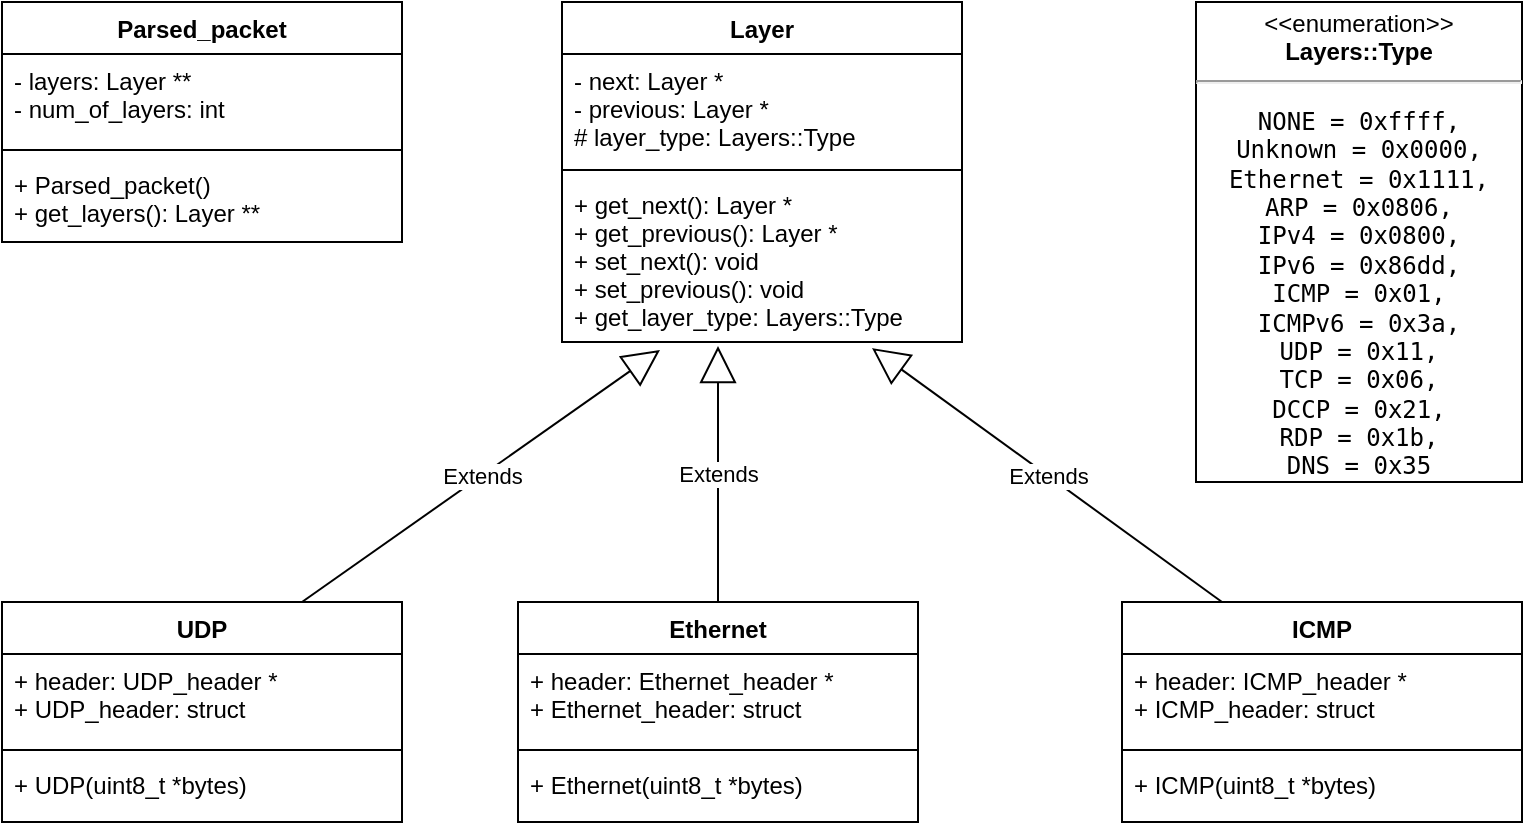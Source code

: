 <mxfile version="10.6.5" type="device"><diagram id="DxVcJa9hHQNo_-xnirct" name="Page-1"><mxGraphModel dx="1618" dy="889" grid="1" gridSize="10" guides="1" tooltips="1" connect="1" arrows="1" fold="1" page="1" pageScale="1" pageWidth="3300" pageHeight="2339" math="0" shadow="0"><root><mxCell id="0"/><mxCell id="1" parent="0"/><mxCell id="QRQhXYpDtimYK1GCvpO0-6" value="Parsed_packet" style="swimlane;fontStyle=1;align=center;verticalAlign=top;childLayout=stackLayout;horizontal=1;startSize=26;horizontalStack=0;resizeParent=1;resizeParentMax=0;resizeLast=0;collapsible=1;marginBottom=0;" vertex="1" parent="1"><mxGeometry x="40" y="44" width="200" height="120" as="geometry"/></mxCell><mxCell id="QRQhXYpDtimYK1GCvpO0-7" value="- layers: Layer **&#xA;- num_of_layers: int&#xA;" style="text;strokeColor=none;fillColor=none;align=left;verticalAlign=top;spacingLeft=4;spacingRight=4;overflow=hidden;rotatable=0;points=[[0,0.5],[1,0.5]];portConstraint=eastwest;" vertex="1" parent="QRQhXYpDtimYK1GCvpO0-6"><mxGeometry y="26" width="200" height="44" as="geometry"/></mxCell><mxCell id="QRQhXYpDtimYK1GCvpO0-8" value="" style="line;strokeWidth=1;fillColor=none;align=left;verticalAlign=middle;spacingTop=-1;spacingLeft=3;spacingRight=3;rotatable=0;labelPosition=right;points=[];portConstraint=eastwest;" vertex="1" parent="QRQhXYpDtimYK1GCvpO0-6"><mxGeometry y="70" width="200" height="8" as="geometry"/></mxCell><mxCell id="QRQhXYpDtimYK1GCvpO0-9" value="+ Parsed_packet()&#xA;+ get_layers(): Layer **&#xA;" style="text;strokeColor=none;fillColor=none;align=left;verticalAlign=top;spacingLeft=4;spacingRight=4;overflow=hidden;rotatable=0;points=[[0,0.5],[1,0.5]];portConstraint=eastwest;" vertex="1" parent="QRQhXYpDtimYK1GCvpO0-6"><mxGeometry y="78" width="200" height="42" as="geometry"/></mxCell><mxCell id="QRQhXYpDtimYK1GCvpO0-15" value="Layer" style="swimlane;fontStyle=1;align=center;verticalAlign=top;childLayout=stackLayout;horizontal=1;startSize=26;horizontalStack=0;resizeParent=1;resizeParentMax=0;resizeLast=0;collapsible=1;marginBottom=0;" vertex="1" parent="1"><mxGeometry x="320" y="44" width="200" height="170" as="geometry"/></mxCell><mxCell id="QRQhXYpDtimYK1GCvpO0-16" value="- next: Layer *&#xA;- previous: Layer *&#xA;# layer_type: Layers::Type&#xA;&#xA;" style="text;strokeColor=none;fillColor=none;align=left;verticalAlign=top;spacingLeft=4;spacingRight=4;overflow=hidden;rotatable=0;points=[[0,0.5],[1,0.5]];portConstraint=eastwest;" vertex="1" parent="QRQhXYpDtimYK1GCvpO0-15"><mxGeometry y="26" width="200" height="54" as="geometry"/></mxCell><mxCell id="QRQhXYpDtimYK1GCvpO0-17" value="" style="line;strokeWidth=1;fillColor=none;align=left;verticalAlign=middle;spacingTop=-1;spacingLeft=3;spacingRight=3;rotatable=0;labelPosition=right;points=[];portConstraint=eastwest;" vertex="1" parent="QRQhXYpDtimYK1GCvpO0-15"><mxGeometry y="80" width="200" height="8" as="geometry"/></mxCell><mxCell id="QRQhXYpDtimYK1GCvpO0-18" value="+ get_next(): Layer *&#xA;+ get_previous(): Layer *&#xA;+ set_next(): void&#xA;+ set_previous(): void&#xA;+ get_layer_type: Layers::Type&#xA;&#xA;" style="text;strokeColor=none;fillColor=none;align=left;verticalAlign=top;spacingLeft=4;spacingRight=4;overflow=hidden;rotatable=0;points=[[0,0.5],[1,0.5]];portConstraint=eastwest;" vertex="1" parent="QRQhXYpDtimYK1GCvpO0-15"><mxGeometry y="88" width="200" height="82" as="geometry"/></mxCell><mxCell id="QRQhXYpDtimYK1GCvpO0-21" value="UDP" style="swimlane;fontStyle=1;align=center;verticalAlign=top;childLayout=stackLayout;horizontal=1;startSize=26;horizontalStack=0;resizeParent=1;resizeParentMax=0;resizeLast=0;collapsible=1;marginBottom=0;" vertex="1" parent="1"><mxGeometry x="40" y="344" width="200" height="110" as="geometry"/></mxCell><mxCell id="QRQhXYpDtimYK1GCvpO0-22" value="+ header: UDP_header *&#xA;+ UDP_header: struct&#xA;&#xA;" style="text;strokeColor=none;fillColor=none;align=left;verticalAlign=top;spacingLeft=4;spacingRight=4;overflow=hidden;rotatable=0;points=[[0,0.5],[1,0.5]];portConstraint=eastwest;" vertex="1" parent="QRQhXYpDtimYK1GCvpO0-21"><mxGeometry y="26" width="200" height="44" as="geometry"/></mxCell><mxCell id="QRQhXYpDtimYK1GCvpO0-23" value="" style="line;strokeWidth=1;fillColor=none;align=left;verticalAlign=middle;spacingTop=-1;spacingLeft=3;spacingRight=3;rotatable=0;labelPosition=right;points=[];portConstraint=eastwest;" vertex="1" parent="QRQhXYpDtimYK1GCvpO0-21"><mxGeometry y="70" width="200" height="8" as="geometry"/></mxCell><mxCell id="QRQhXYpDtimYK1GCvpO0-24" value="+ UDP(uint8_t *bytes)&#xA;&#xA;" style="text;strokeColor=none;fillColor=none;align=left;verticalAlign=top;spacingLeft=4;spacingRight=4;overflow=hidden;rotatable=0;points=[[0,0.5],[1,0.5]];portConstraint=eastwest;" vertex="1" parent="QRQhXYpDtimYK1GCvpO0-21"><mxGeometry y="78" width="200" height="32" as="geometry"/></mxCell><mxCell id="QRQhXYpDtimYK1GCvpO0-28" value="Ethernet" style="swimlane;fontStyle=1;align=center;verticalAlign=top;childLayout=stackLayout;horizontal=1;startSize=26;horizontalStack=0;resizeParent=1;resizeParentMax=0;resizeLast=0;collapsible=1;marginBottom=0;" vertex="1" parent="1"><mxGeometry x="298" y="344" width="200" height="110" as="geometry"/></mxCell><mxCell id="QRQhXYpDtimYK1GCvpO0-29" value="+ header: Ethernet_header *&#xA;+ Ethernet_header: struct&#xA;&#xA;" style="text;strokeColor=none;fillColor=none;align=left;verticalAlign=top;spacingLeft=4;spacingRight=4;overflow=hidden;rotatable=0;points=[[0,0.5],[1,0.5]];portConstraint=eastwest;" vertex="1" parent="QRQhXYpDtimYK1GCvpO0-28"><mxGeometry y="26" width="200" height="44" as="geometry"/></mxCell><mxCell id="QRQhXYpDtimYK1GCvpO0-30" value="" style="line;strokeWidth=1;fillColor=none;align=left;verticalAlign=middle;spacingTop=-1;spacingLeft=3;spacingRight=3;rotatable=0;labelPosition=right;points=[];portConstraint=eastwest;" vertex="1" parent="QRQhXYpDtimYK1GCvpO0-28"><mxGeometry y="70" width="200" height="8" as="geometry"/></mxCell><mxCell id="QRQhXYpDtimYK1GCvpO0-31" value="+ Ethernet(uint8_t *bytes)&#xA;&#xA;" style="text;strokeColor=none;fillColor=none;align=left;verticalAlign=top;spacingLeft=4;spacingRight=4;overflow=hidden;rotatable=0;points=[[0,0.5],[1,0.5]];portConstraint=eastwest;" vertex="1" parent="QRQhXYpDtimYK1GCvpO0-28"><mxGeometry y="78" width="200" height="32" as="geometry"/></mxCell><mxCell id="QRQhXYpDtimYK1GCvpO0-33" value="ICMP" style="swimlane;fontStyle=1;align=center;verticalAlign=top;childLayout=stackLayout;horizontal=1;startSize=26;horizontalStack=0;resizeParent=1;resizeParentMax=0;resizeLast=0;collapsible=1;marginBottom=0;" vertex="1" parent="1"><mxGeometry x="600" y="344" width="200" height="110" as="geometry"/></mxCell><mxCell id="QRQhXYpDtimYK1GCvpO0-34" value="+ header: ICMP_header *&#xA;+ ICMP_header: struct&#xA;&#xA;" style="text;strokeColor=none;fillColor=none;align=left;verticalAlign=top;spacingLeft=4;spacingRight=4;overflow=hidden;rotatable=0;points=[[0,0.5],[1,0.5]];portConstraint=eastwest;" vertex="1" parent="QRQhXYpDtimYK1GCvpO0-33"><mxGeometry y="26" width="200" height="44" as="geometry"/></mxCell><mxCell id="QRQhXYpDtimYK1GCvpO0-35" value="" style="line;strokeWidth=1;fillColor=none;align=left;verticalAlign=middle;spacingTop=-1;spacingLeft=3;spacingRight=3;rotatable=0;labelPosition=right;points=[];portConstraint=eastwest;" vertex="1" parent="QRQhXYpDtimYK1GCvpO0-33"><mxGeometry y="70" width="200" height="8" as="geometry"/></mxCell><mxCell id="QRQhXYpDtimYK1GCvpO0-36" value="+ ICMP(uint8_t *bytes)&#xA;&#xA;" style="text;strokeColor=none;fillColor=none;align=left;verticalAlign=top;spacingLeft=4;spacingRight=4;overflow=hidden;rotatable=0;points=[[0,0.5],[1,0.5]];portConstraint=eastwest;" vertex="1" parent="QRQhXYpDtimYK1GCvpO0-33"><mxGeometry y="78" width="200" height="32" as="geometry"/></mxCell><mxCell id="QRQhXYpDtimYK1GCvpO0-20" value="Extends" style="endArrow=block;endSize=16;endFill=0;html=1;entryX=0.245;entryY=1.049;entryDx=0;entryDy=0;entryPerimeter=0;exitX=0.75;exitY=0;exitDx=0;exitDy=0;" edge="1" parent="1" source="QRQhXYpDtimYK1GCvpO0-21" target="QRQhXYpDtimYK1GCvpO0-18"><mxGeometry width="160" relative="1" as="geometry"><mxPoint x="250" y="294" as="sourcePoint"/><mxPoint x="240" y="234" as="targetPoint"/></mxGeometry></mxCell><mxCell id="QRQhXYpDtimYK1GCvpO0-26" value="&lt;p style=&quot;margin: 0px ; margin-top: 4px ; text-align: center&quot;&gt;&amp;lt;&amp;lt;enumeration&amp;gt;&amp;gt;&lt;br&gt;&lt;b&gt;Layers::Type&lt;/b&gt;&lt;/p&gt;&lt;hr&gt;&lt;div align=&quot;center&quot;&gt;&lt;pre&gt;&lt;span&gt;NONE &lt;/span&gt;= &lt;span&gt;0xffff&lt;/span&gt;&lt;span&gt;,&lt;br&gt;&lt;/span&gt;&lt;span&gt;Unknown &lt;/span&gt;= &lt;span&gt;0x0000&lt;/span&gt;&lt;span&gt;,&lt;br&gt;&lt;/span&gt;&lt;span&gt;Ethernet &lt;/span&gt;= &lt;span&gt;0x1111&lt;/span&gt;&lt;span&gt;,&lt;br&gt;&lt;/span&gt;&lt;span&gt;ARP &lt;/span&gt;= &lt;span&gt;0x0806&lt;/span&gt;&lt;span&gt;,&lt;br&gt;&lt;/span&gt;&lt;span&gt;IPv4 &lt;/span&gt;= &lt;span&gt;0x0800&lt;/span&gt;&lt;span&gt;,&lt;br&gt;&lt;/span&gt;&lt;span&gt;IPv6 &lt;/span&gt;= &lt;span&gt;0x86dd&lt;/span&gt;&lt;span&gt;,&lt;br&gt;&lt;/span&gt;&lt;span&gt;ICMP &lt;/span&gt;= &lt;span&gt;0x01&lt;/span&gt;&lt;span&gt;,&lt;br&gt;&lt;/span&gt;&lt;span&gt;ICMPv6 &lt;/span&gt;= &lt;span&gt;0x3a&lt;/span&gt;&lt;span&gt;,&lt;br&gt;&lt;/span&gt;&lt;span&gt;UDP &lt;/span&gt;= &lt;span&gt;0x11&lt;/span&gt;&lt;span&gt;,&lt;br&gt;&lt;/span&gt;&lt;span&gt;TCP &lt;/span&gt;= &lt;span&gt;0x06&lt;/span&gt;&lt;span&gt;,&lt;br&gt;&lt;/span&gt;&lt;span&gt;DCCP &lt;/span&gt;= &lt;span&gt;0x21&lt;/span&gt;&lt;span&gt;,&lt;br&gt;&lt;/span&gt;&lt;span&gt;RDP &lt;/span&gt;= &lt;span&gt;0x1b&lt;/span&gt;&lt;span&gt;,&lt;br&gt;&lt;/span&gt;&lt;span&gt;DNS &lt;/span&gt;= &lt;span&gt;0x35&lt;/span&gt;&lt;/pre&gt;&lt;/div&gt;" style="shape=rect;html=1;overflow=fill;whiteSpace=wrap;" vertex="1" parent="1"><mxGeometry x="637" y="44" width="163" height="240" as="geometry"/></mxCell><mxCell id="QRQhXYpDtimYK1GCvpO0-38" value="Extends" style="endArrow=block;endSize=16;endFill=0;html=1;entryX=0.5;entryY=1.024;entryDx=0;entryDy=0;entryPerimeter=0;exitX=0.5;exitY=0;exitDx=0;exitDy=0;" edge="1" parent="1" source="QRQhXYpDtimYK1GCvpO0-28"><mxGeometry width="160" relative="1" as="geometry"><mxPoint x="178" y="354" as="sourcePoint"/><mxPoint x="398" y="216" as="targetPoint"/></mxGeometry></mxCell><mxCell id="QRQhXYpDtimYK1GCvpO0-39" value="Extends" style="endArrow=block;endSize=16;endFill=0;html=1;entryX=0.775;entryY=1.037;entryDx=0;entryDy=0;entryPerimeter=0;exitX=0.25;exitY=0;exitDx=0;exitDy=0;" edge="1" parent="1" source="QRQhXYpDtimYK1GCvpO0-33" target="QRQhXYpDtimYK1GCvpO0-18"><mxGeometry width="160" relative="1" as="geometry"><mxPoint x="210" y="364" as="sourcePoint"/><mxPoint x="389" y="238" as="targetPoint"/></mxGeometry></mxCell><mxCell id="QRQhXYpDtimYK1GCvpO0-41" value="" style="shape=image;html=1;verticalAlign=top;verticalLabelPosition=bottom;labelBackgroundColor=#ffffff;imageAspect=0;aspect=fixed;image=https://cdn2.iconfinder.com/data/icons/arrows-and-universal-actions-icon-set/256/more-128.png" vertex="1" parent="1"><mxGeometry x="505" y="355" width="88" height="88" as="geometry"/></mxCell></root></mxGraphModel></diagram></mxfile>
